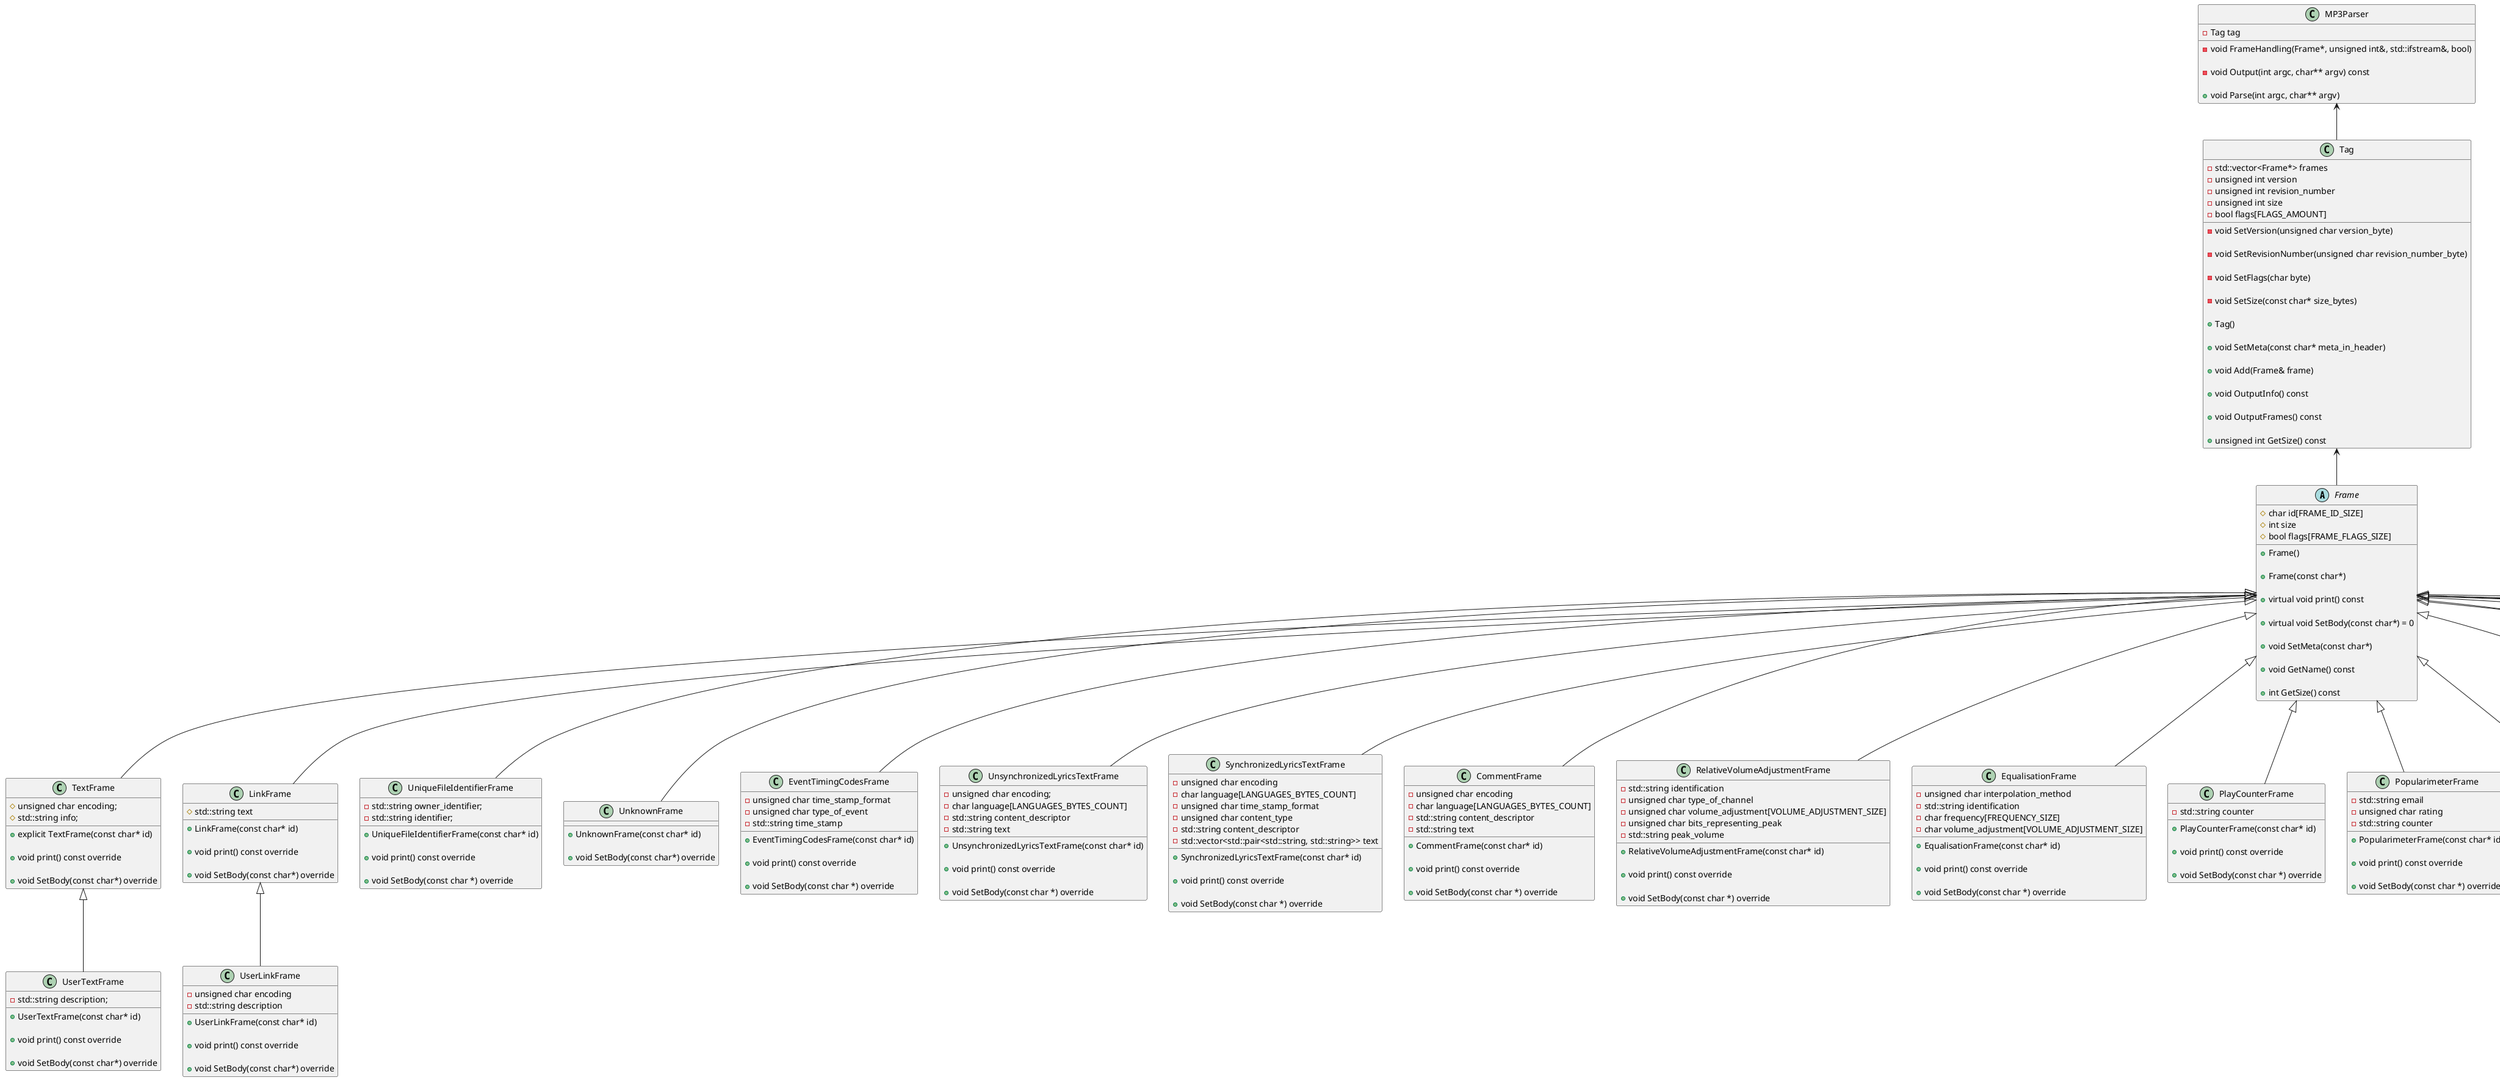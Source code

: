 @startuml
'https://plantuml.com/class-diagram

abstract class Frame {
    #char id[FRAME_ID_SIZE]
    #int size
    #bool flags[FRAME_FLAGS_SIZE]

    +Frame()

    +Frame(const char*)

    +virtual void print() const

    +virtual void SetBody(const char*) = 0

    +void SetMeta(const char*)

    +void GetName() const

    +int GetSize() const
}

class TextFrame {
    #unsigned char encoding;
    #std::string info;

    +explicit TextFrame(const char* id)

    +void print() const override

    +void SetBody(const char*) override
}

class UserTextFrame {
    -std::string description;

    +UserTextFrame(const char* id)

    +void print() const override

    +void SetBody(const char*) override
}

class LinkFrame {
    #std::string text
    +LinkFrame(const char* id)

    +void print() const override

    +void SetBody(const char*) override
}

class UserLinkFrame {
    -unsigned char encoding
    -std::string description

    +UserLinkFrame(const char* id)

    +void print() const override

    +void SetBody(const char*) override
}

class UniqueFileIdentifierFrame {
    -std::string owner_identifier;
    -std::string identifier;

    +UniqueFileIdentifierFrame(const char* id)

    +void print() const override

    +void SetBody(const char *) override
}

class UnknownFrame{
    +UnknownFrame(const char* id)

    +void SetBody(const char*) override
}

class EventTimingCodesFrame {
    -unsigned char time_stamp_format
    -unsigned char type_of_event
    -std::string time_stamp

    +EventTimingCodesFrame(const char* id)

    +void print() const override

    +void SetBody(const char *) override
}

class UnsynchronizedLyricsTextFrame {
    -unsigned char encoding;
    -char language[LANGUAGES_BYTES_COUNT]
    -std::string content_descriptor
    -std::string text

    +UnsynchronizedLyricsTextFrame(const char* id)

    +void print() const override

    +void SetBody(const char *) override
}

class SynchronizedLyricsTextFrame {
    -unsigned char encoding
    -char language[LANGUAGES_BYTES_COUNT]
    -unsigned char time_stamp_format
    -unsigned char content_type
    -std::string content_descriptor
    -std::vector<std::pair<std::string, std::string>> text


    +SynchronizedLyricsTextFrame(const char* id)

    +void print() const override

    +void SetBody(const char *) override
}

class CommentFrame {
    -unsigned char encoding
    -char language[LANGUAGES_BYTES_COUNT]
    -std::string content_descriptor
    -std::string text

    +CommentFrame(const char* id)

    +void print() const override

    +void SetBody(const char *) override
}

class RelativeVolumeAdjustmentFrame {
    -std::string identification
    -unsigned char type_of_channel
    -unsigned char volume_adjustment[VOLUME_ADJUSTMENT_SIZE]
    -unsigned char bits_representing_peak
    -std::string peak_volume

    +RelativeVolumeAdjustmentFrame(const char* id)

    +void print() const override

    +void SetBody(const char *) override
}

class EqualisationFrame {
    -unsigned char interpolation_method
    -std::string identification
    -char frequency[FREQUENCY_SIZE]
    -char volume_adjustment[VOLUME_ADJUSTMENT_SIZE]

    +EqualisationFrame(const char* id)

    +void print() const override

    +void SetBody(const char *) override
}

class PlayCounterFrame {
    -std::string counter

    +PlayCounterFrame(const char* id)

    +void print() const override

    +void SetBody(const char *) override
}

class PopularimeterFrame {
    -std::string email
    -unsigned char rating
    -std::string counter

    +PopularimeterFrame(const char* id)

    +void print() const override

    +void SetBody(const char *) override
}


class RecommendedBufferSizeFrame {
    -int buffer_size
    -bool embedded_flag
    -int offset_to_next_tag

    +RecommendedBufferSizeFrame(const char* id)

    +void print() const override

    +void SetBody(const char *) override
}


class LinkedInformationFrame  {
    -unsigned char frame_identifier[FRAME_ID_SIZE]
    -std::string url
    -std::string additional_data

    +LinkedInformationFrame(const char* id)

    +void print() const override

    +void SetBody(const char *) override
}


class PositionalSynchronizationFrame {
    -unsigned char stamp_format
    -unsigned int position


    +PositionalSynchronizationFrame(const char* id)

    +void print() const override

    +void SetBody(const char *) override
}


class TermsOfUseFrame {
    -unsigned char encoding
    -char language[LANGUAGES_BYTES_COUNT]
    -std::string text

    +TermsOfUseFrame(const char* id)

    +void print() const override

    +void SetBody(const char *) override
}


class OwnershipFrame {
    -unsigned char encoding
    -std::string price_paid
    -std::string date_of_burch
    -std::string seller

    +OwnershipFrame(const char* id)

    +void print() const override

    +void SetBody(const char *) override
}


class CommercialFrame {
    -unsigned char encoding
    -std::string price
    -std::string valid_until
    -std::string contact_url
    -unsigned char received_as
    -std::string seller
    -std::string description
    -std::string picture_type
    -std::string seller_logo

    +CommercialFrame(const char* id)

    +void print() const override

    +void SetBody(const char *) override
}


class EncryptionMethodRegistrationFrame {
    -std::string owner_id
    -unsigned char method_symbol
    -std::string encryption_data

    +EncryptionMethodRegistrationFrame(const char* id)

    +void print() const override

    +void SetBody(const char *) override
}


class GroupIdentificationRegistrationFrame  {
    -std::string owner_id
    -unsigned char group_symbol
    -std::string group_data

    +GroupIdentificationRegistrationFrame(const char* id)

    +void print() const override

    +void SetBody(const char *) override
}


class PrivateFrame {
    -std::string owner_id
    -std::string private_data

    +PrivateFrame(const char* id)

    +void print() const override

    +void SetBody(const char *) override
}


class SeekFrame {
    -unsigned int min_offset

    +SeekFrame(const char* id)

    +void print() const override

    +void SetBody(const char *) override
}

class Tag {

    -std::vector<Frame*> frames
    -unsigned int version
    -unsigned int revision_number
    -unsigned int size
    -bool flags[FLAGS_AMOUNT]

    -void SetVersion(unsigned char version_byte)

    -void SetRevisionNumber(unsigned char revision_number_byte)

    -void SetFlags(char byte)

    -void SetSize(const char* size_bytes)

    +Tag()

    +void SetMeta(const char* meta_in_header)

    +void Add(Frame& frame)

    +void OutputInfo() const

    +void OutputFrames() const

    +unsigned int GetSize() const
}

class MP3Parser {

    -Tag tag

    -void FrameHandling(Frame*, unsigned int&, std::ifstream&, bool)

    -void Output(int argc, char** argv) const

    +void Parse(int argc, char** argv)
}



Frame <|-- TextFrame
TextFrame <|-- UserTextFrame
Frame <|-- LinkFrame
LinkFrame <|-- UserLinkFrame
Frame <|-- UniqueFileIdentifierFrame
Frame <|-- UnknownFrame
Frame <|--EventTimingCodesFrame
Frame <|-- UnsynchronizedLyricsTextFrame
Frame <|--SynchronizedLyricsTextFrame
Frame <|-- CommentFrame
Frame <|-- RelativeVolumeAdjustmentFrame
Frame <|-- EqualisationFrame
Frame <|-- PlayCounterFrame
Frame <|-- PopularimeterFrame
Frame <|-- RecommendedBufferSizeFrame
Frame <|-- LinkedInformationFrame
Frame <|-- PositionalSynchronizationFrame
Frame <|-- TermsOfUseFrame
Frame <|-- OwnershipFrame
Frame <|-- CommercialFrame
Frame <|-- EncryptionMethodRegistrationFrame
Frame <|-- GroupIdentificationRegistrationFrame
Frame <|-- PrivateFrame
Frame <|-- SeekFrame
Tag <-- Frame
MP3Parser <-- Tag

@enduml